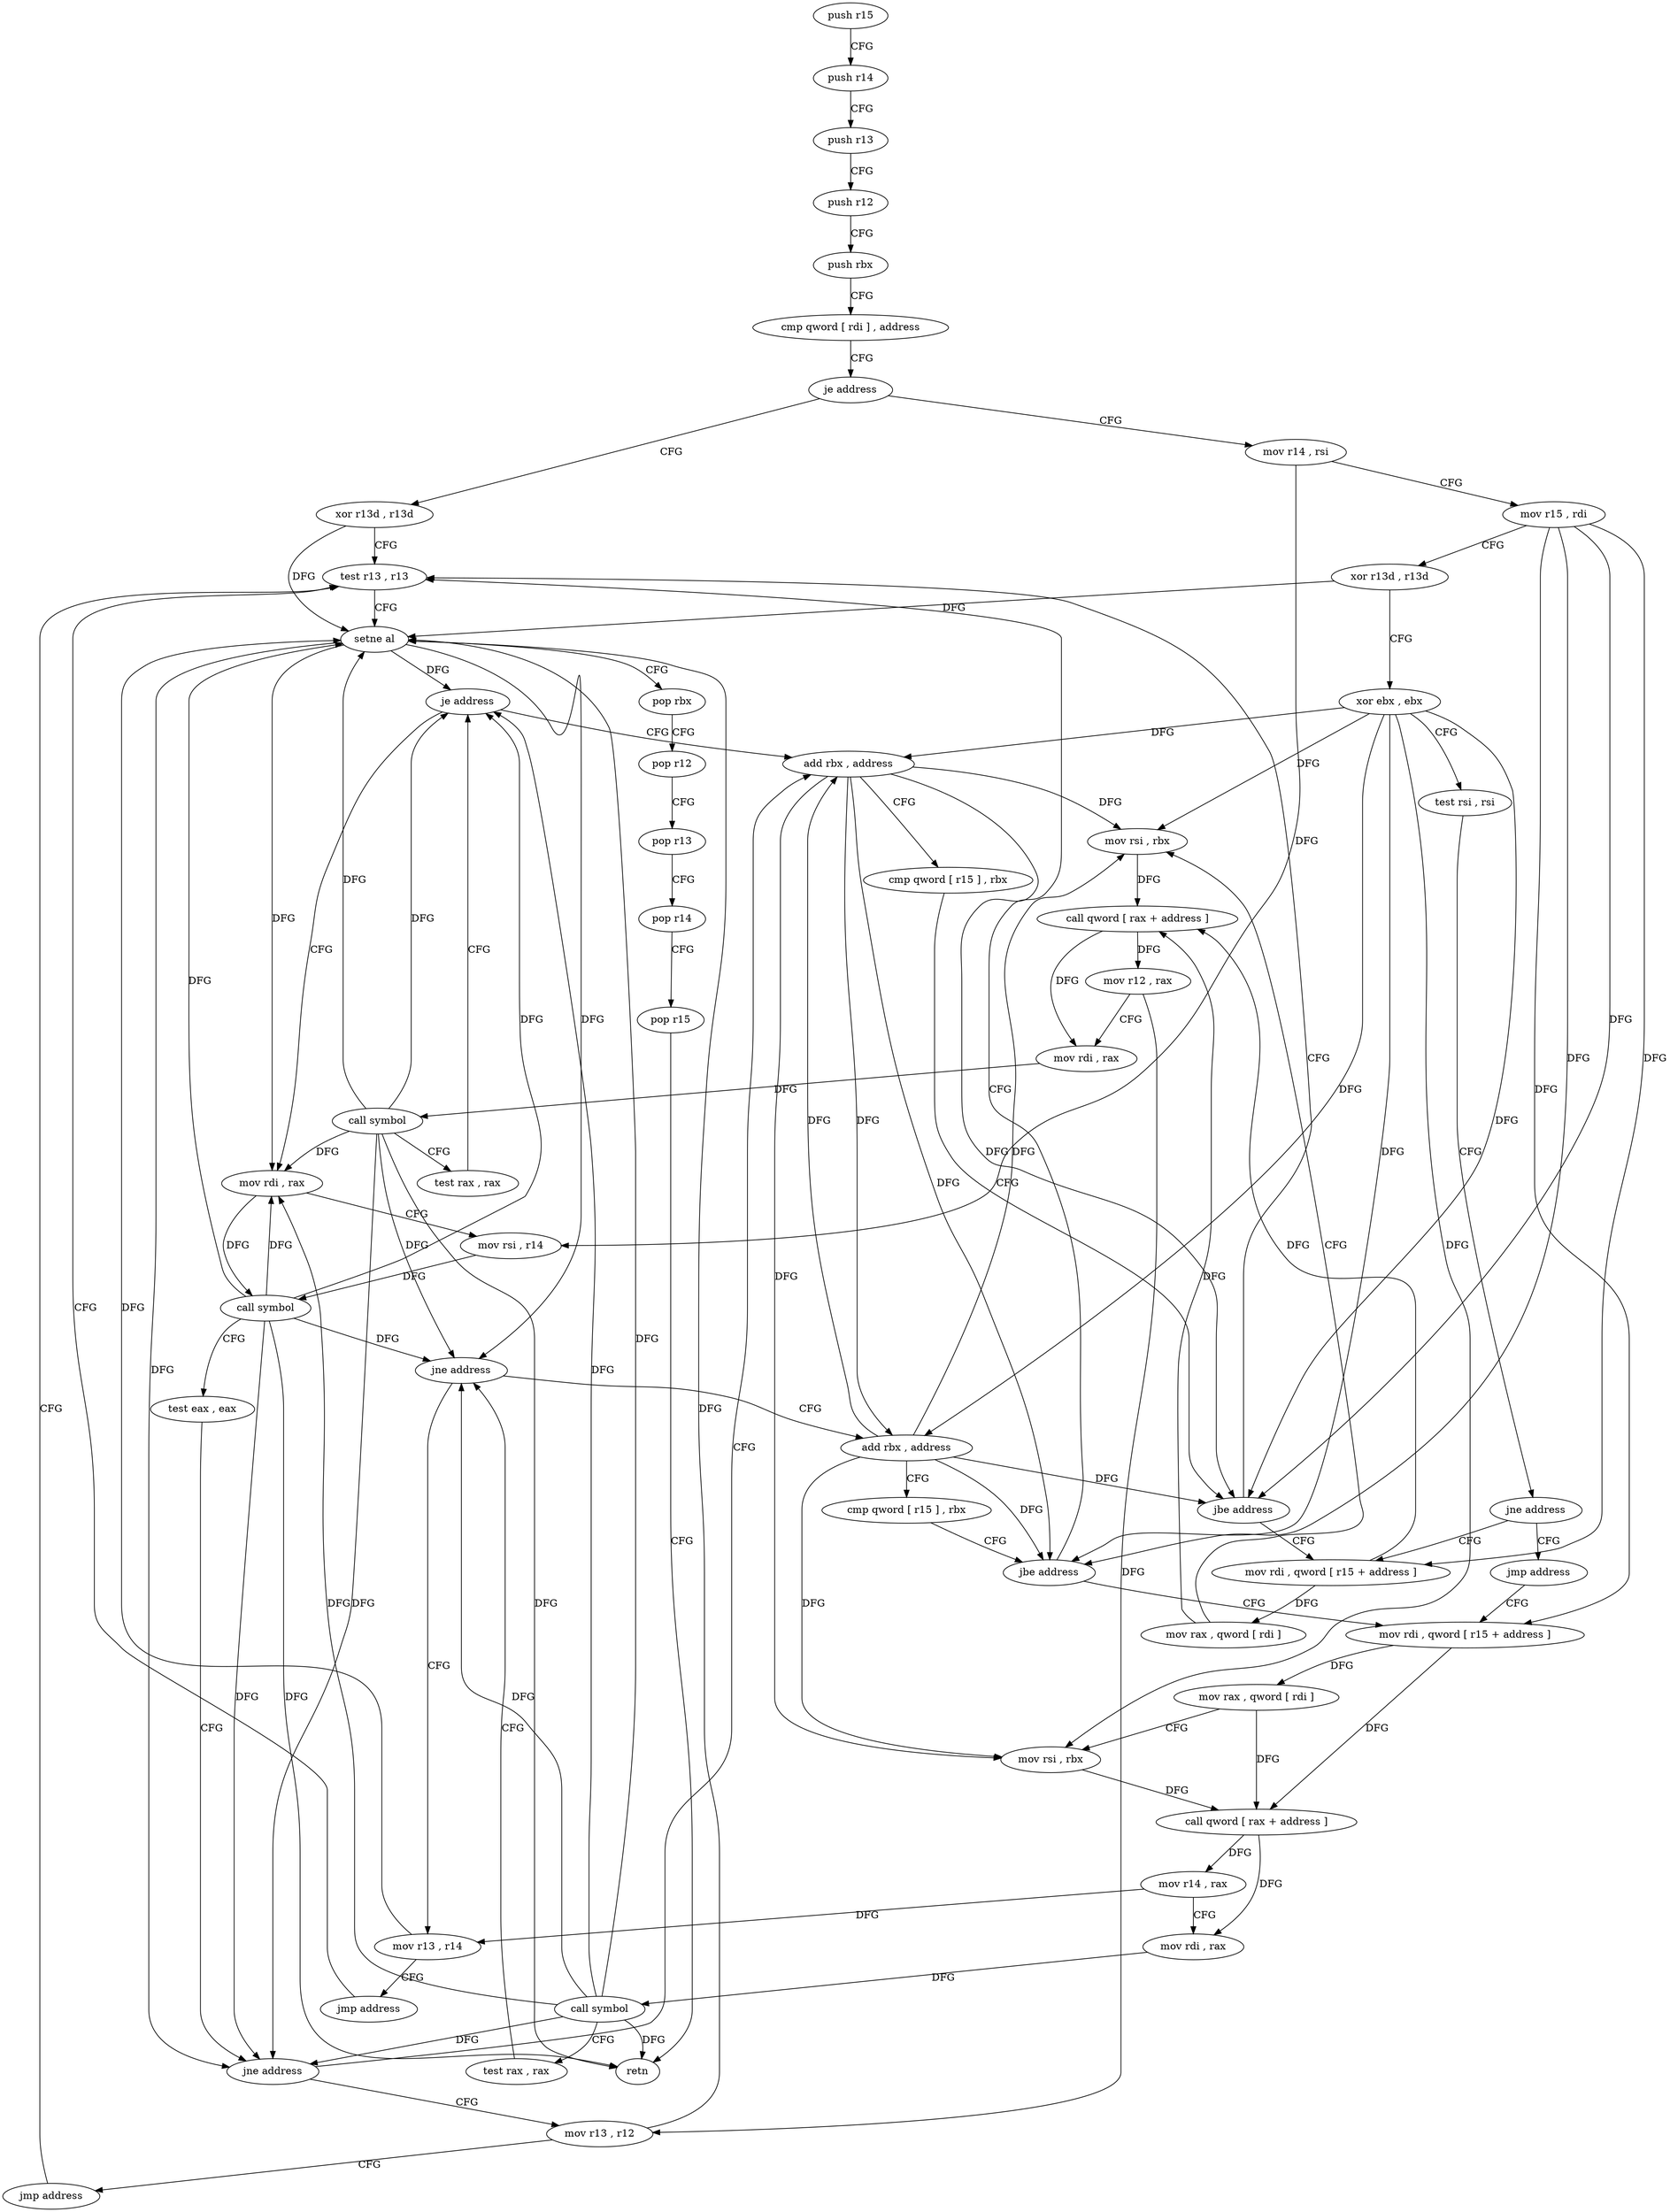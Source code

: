 digraph "func" {
"91280" [label = "push r15" ]
"91282" [label = "push r14" ]
"91284" [label = "push r13" ]
"91286" [label = "push r12" ]
"91288" [label = "push rbx" ]
"91289" [label = "cmp qword [ rdi ] , address" ]
"91293" [label = "je address" ]
"91435" [label = "xor r13d , r13d" ]
"91299" [label = "mov r14 , rsi" ]
"91438" [label = "test r13 , r13" ]
"91302" [label = "mov r15 , rdi" ]
"91305" [label = "xor r13d , r13d" ]
"91308" [label = "xor ebx , ebx" ]
"91310" [label = "test rsi , rsi" ]
"91313" [label = "jne address" ]
"91337" [label = "mov rdi , qword [ r15 + address ]" ]
"91315" [label = "jmp address" ]
"91341" [label = "mov rax , qword [ rdi ]" ]
"91344" [label = "mov rsi , rbx" ]
"91347" [label = "call qword [ rax + address ]" ]
"91350" [label = "mov r12 , rax" ]
"91353" [label = "mov rdi , rax" ]
"91356" [label = "call symbol" ]
"91361" [label = "test rax , rax" ]
"91364" [label = "je address" ]
"91328" [label = "add rbx , address" ]
"91366" [label = "mov rdi , rax" ]
"91401" [label = "mov rdi , qword [ r15 + address ]" ]
"91332" [label = "cmp qword [ r15 ] , rbx" ]
"91335" [label = "jbe address" ]
"91369" [label = "mov rsi , r14" ]
"91372" [label = "call symbol" ]
"91377" [label = "test eax , eax" ]
"91379" [label = "jne address" ]
"91381" [label = "mov r13 , r12" ]
"91405" [label = "mov rax , qword [ rdi ]" ]
"91408" [label = "mov rsi , rbx" ]
"91411" [label = "call qword [ rax + address ]" ]
"91414" [label = "mov r14 , rax" ]
"91417" [label = "mov rdi , rax" ]
"91420" [label = "call symbol" ]
"91425" [label = "test rax , rax" ]
"91428" [label = "jne address" ]
"91392" [label = "add rbx , address" ]
"91430" [label = "mov r13 , r14" ]
"91441" [label = "setne al" ]
"91444" [label = "pop rbx" ]
"91445" [label = "pop r12" ]
"91447" [label = "pop r13" ]
"91449" [label = "pop r14" ]
"91451" [label = "pop r15" ]
"91453" [label = "retn" ]
"91384" [label = "jmp address" ]
"91396" [label = "cmp qword [ r15 ] , rbx" ]
"91399" [label = "jbe address" ]
"91433" [label = "jmp address" ]
"91280" -> "91282" [ label = "CFG" ]
"91282" -> "91284" [ label = "CFG" ]
"91284" -> "91286" [ label = "CFG" ]
"91286" -> "91288" [ label = "CFG" ]
"91288" -> "91289" [ label = "CFG" ]
"91289" -> "91293" [ label = "CFG" ]
"91293" -> "91435" [ label = "CFG" ]
"91293" -> "91299" [ label = "CFG" ]
"91435" -> "91438" [ label = "CFG" ]
"91435" -> "91441" [ label = "DFG" ]
"91299" -> "91302" [ label = "CFG" ]
"91299" -> "91369" [ label = "DFG" ]
"91438" -> "91441" [ label = "CFG" ]
"91302" -> "91305" [ label = "CFG" ]
"91302" -> "91337" [ label = "DFG" ]
"91302" -> "91335" [ label = "DFG" ]
"91302" -> "91401" [ label = "DFG" ]
"91302" -> "91399" [ label = "DFG" ]
"91305" -> "91308" [ label = "CFG" ]
"91305" -> "91441" [ label = "DFG" ]
"91308" -> "91310" [ label = "CFG" ]
"91308" -> "91344" [ label = "DFG" ]
"91308" -> "91328" [ label = "DFG" ]
"91308" -> "91335" [ label = "DFG" ]
"91308" -> "91408" [ label = "DFG" ]
"91308" -> "91392" [ label = "DFG" ]
"91308" -> "91399" [ label = "DFG" ]
"91310" -> "91313" [ label = "CFG" ]
"91313" -> "91337" [ label = "CFG" ]
"91313" -> "91315" [ label = "CFG" ]
"91337" -> "91341" [ label = "DFG" ]
"91337" -> "91347" [ label = "DFG" ]
"91315" -> "91401" [ label = "CFG" ]
"91341" -> "91344" [ label = "CFG" ]
"91341" -> "91347" [ label = "DFG" ]
"91344" -> "91347" [ label = "DFG" ]
"91347" -> "91350" [ label = "DFG" ]
"91347" -> "91353" [ label = "DFG" ]
"91350" -> "91353" [ label = "CFG" ]
"91350" -> "91381" [ label = "DFG" ]
"91353" -> "91356" [ label = "DFG" ]
"91356" -> "91361" [ label = "CFG" ]
"91356" -> "91441" [ label = "DFG" ]
"91356" -> "91453" [ label = "DFG" ]
"91356" -> "91364" [ label = "DFG" ]
"91356" -> "91366" [ label = "DFG" ]
"91356" -> "91379" [ label = "DFG" ]
"91356" -> "91428" [ label = "DFG" ]
"91361" -> "91364" [ label = "CFG" ]
"91364" -> "91328" [ label = "CFG" ]
"91364" -> "91366" [ label = "CFG" ]
"91328" -> "91332" [ label = "CFG" ]
"91328" -> "91344" [ label = "DFG" ]
"91328" -> "91335" [ label = "DFG" ]
"91328" -> "91408" [ label = "DFG" ]
"91328" -> "91392" [ label = "DFG" ]
"91328" -> "91399" [ label = "DFG" ]
"91366" -> "91369" [ label = "CFG" ]
"91366" -> "91372" [ label = "DFG" ]
"91401" -> "91405" [ label = "DFG" ]
"91401" -> "91411" [ label = "DFG" ]
"91332" -> "91335" [ label = "CFG" ]
"91335" -> "91438" [ label = "CFG" ]
"91335" -> "91337" [ label = "CFG" ]
"91369" -> "91372" [ label = "DFG" ]
"91372" -> "91377" [ label = "CFG" ]
"91372" -> "91364" [ label = "DFG" ]
"91372" -> "91366" [ label = "DFG" ]
"91372" -> "91441" [ label = "DFG" ]
"91372" -> "91453" [ label = "DFG" ]
"91372" -> "91379" [ label = "DFG" ]
"91372" -> "91428" [ label = "DFG" ]
"91377" -> "91379" [ label = "CFG" ]
"91379" -> "91328" [ label = "CFG" ]
"91379" -> "91381" [ label = "CFG" ]
"91381" -> "91384" [ label = "CFG" ]
"91381" -> "91441" [ label = "DFG" ]
"91405" -> "91408" [ label = "CFG" ]
"91405" -> "91411" [ label = "DFG" ]
"91408" -> "91411" [ label = "DFG" ]
"91411" -> "91414" [ label = "DFG" ]
"91411" -> "91417" [ label = "DFG" ]
"91414" -> "91417" [ label = "CFG" ]
"91414" -> "91430" [ label = "DFG" ]
"91417" -> "91420" [ label = "DFG" ]
"91420" -> "91425" [ label = "CFG" ]
"91420" -> "91364" [ label = "DFG" ]
"91420" -> "91366" [ label = "DFG" ]
"91420" -> "91379" [ label = "DFG" ]
"91420" -> "91441" [ label = "DFG" ]
"91420" -> "91453" [ label = "DFG" ]
"91420" -> "91428" [ label = "DFG" ]
"91425" -> "91428" [ label = "CFG" ]
"91428" -> "91392" [ label = "CFG" ]
"91428" -> "91430" [ label = "CFG" ]
"91392" -> "91396" [ label = "CFG" ]
"91392" -> "91344" [ label = "DFG" ]
"91392" -> "91328" [ label = "DFG" ]
"91392" -> "91335" [ label = "DFG" ]
"91392" -> "91408" [ label = "DFG" ]
"91392" -> "91399" [ label = "DFG" ]
"91430" -> "91433" [ label = "CFG" ]
"91430" -> "91441" [ label = "DFG" ]
"91441" -> "91444" [ label = "CFG" ]
"91441" -> "91364" [ label = "DFG" ]
"91441" -> "91366" [ label = "DFG" ]
"91441" -> "91379" [ label = "DFG" ]
"91441" -> "91428" [ label = "DFG" ]
"91444" -> "91445" [ label = "CFG" ]
"91445" -> "91447" [ label = "CFG" ]
"91447" -> "91449" [ label = "CFG" ]
"91449" -> "91451" [ label = "CFG" ]
"91451" -> "91453" [ label = "CFG" ]
"91384" -> "91438" [ label = "CFG" ]
"91396" -> "91399" [ label = "CFG" ]
"91399" -> "91438" [ label = "CFG" ]
"91399" -> "91401" [ label = "CFG" ]
"91433" -> "91438" [ label = "CFG" ]
}
